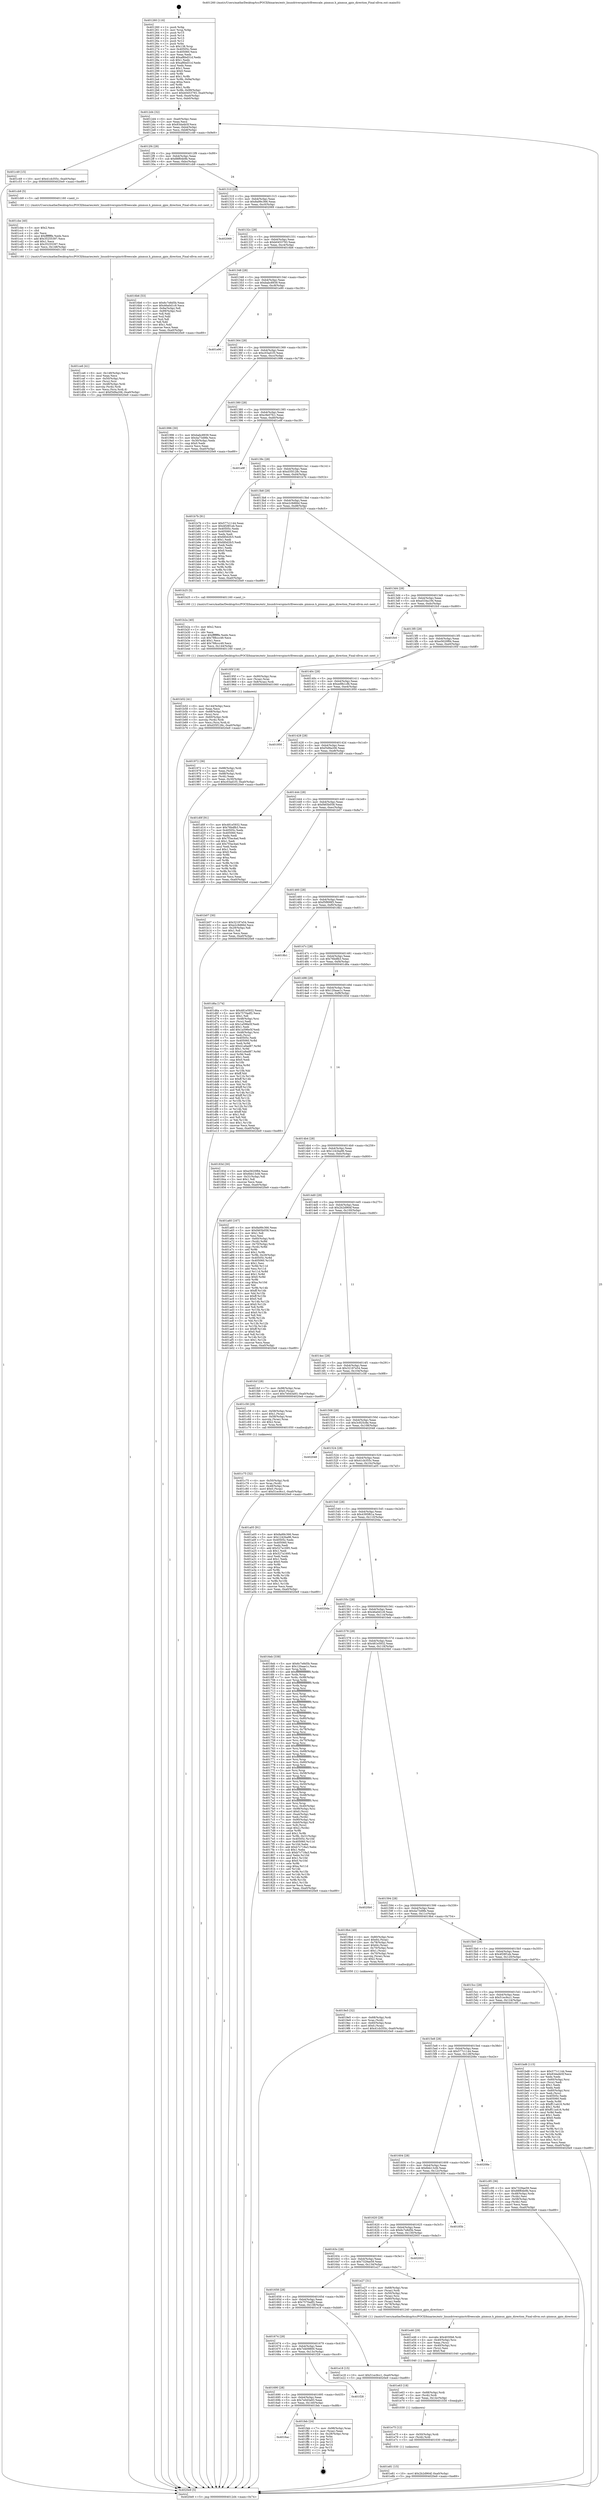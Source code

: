 digraph "0x401260" {
  label = "0x401260 (/mnt/c/Users/mathe/Desktop/tcc/POCII/binaries/extr_linuxdriverspinctrlfreescale..pinmux.h_pinmux_gpio_direction_Final-ollvm.out::main(0))"
  labelloc = "t"
  node[shape=record]

  Entry [label="",width=0.3,height=0.3,shape=circle,fillcolor=black,style=filled]
  "0x4012d4" [label="{
     0x4012d4 [32]\l
     | [instrs]\l
     &nbsp;&nbsp;0x4012d4 \<+6\>: mov -0xa0(%rbp),%eax\l
     &nbsp;&nbsp;0x4012da \<+2\>: mov %eax,%ecx\l
     &nbsp;&nbsp;0x4012dc \<+6\>: sub $0x83da4b5f,%ecx\l
     &nbsp;&nbsp;0x4012e2 \<+6\>: mov %eax,-0xb4(%rbp)\l
     &nbsp;&nbsp;0x4012e8 \<+6\>: mov %ecx,-0xb8(%rbp)\l
     &nbsp;&nbsp;0x4012ee \<+6\>: je 0000000000401c49 \<main+0x9e9\>\l
  }"]
  "0x401c49" [label="{
     0x401c49 [15]\l
     | [instrs]\l
     &nbsp;&nbsp;0x401c49 \<+10\>: movl $0x41cb355c,-0xa0(%rbp)\l
     &nbsp;&nbsp;0x401c53 \<+5\>: jmp 00000000004020e9 \<main+0xe89\>\l
  }"]
  "0x4012f4" [label="{
     0x4012f4 [28]\l
     | [instrs]\l
     &nbsp;&nbsp;0x4012f4 \<+5\>: jmp 00000000004012f9 \<main+0x99\>\l
     &nbsp;&nbsp;0x4012f9 \<+6\>: mov -0xb4(%rbp),%eax\l
     &nbsp;&nbsp;0x4012ff \<+5\>: sub $0x88f64b9b,%eax\l
     &nbsp;&nbsp;0x401304 \<+6\>: mov %eax,-0xbc(%rbp)\l
     &nbsp;&nbsp;0x40130a \<+6\>: je 0000000000401cb9 \<main+0xa59\>\l
  }"]
  Exit [label="",width=0.3,height=0.3,shape=circle,fillcolor=black,style=filled,peripheries=2]
  "0x401cb9" [label="{
     0x401cb9 [5]\l
     | [instrs]\l
     &nbsp;&nbsp;0x401cb9 \<+5\>: call 0000000000401160 \<next_i\>\l
     | [calls]\l
     &nbsp;&nbsp;0x401160 \{1\} (/mnt/c/Users/mathe/Desktop/tcc/POCII/binaries/extr_linuxdriverspinctrlfreescale..pinmux.h_pinmux_gpio_direction_Final-ollvm.out::next_i)\l
  }"]
  "0x401310" [label="{
     0x401310 [28]\l
     | [instrs]\l
     &nbsp;&nbsp;0x401310 \<+5\>: jmp 0000000000401315 \<main+0xb5\>\l
     &nbsp;&nbsp;0x401315 \<+6\>: mov -0xb4(%rbp),%eax\l
     &nbsp;&nbsp;0x40131b \<+5\>: sub $0x8a99c366,%eax\l
     &nbsp;&nbsp;0x401320 \<+6\>: mov %eax,-0xc0(%rbp)\l
     &nbsp;&nbsp;0x401326 \<+6\>: je 0000000000402069 \<main+0xe09\>\l
  }"]
  "0x4016ac" [label="{
     0x4016ac\l
  }", style=dashed]
  "0x402069" [label="{
     0x402069\l
  }", style=dashed]
  "0x40132c" [label="{
     0x40132c [28]\l
     | [instrs]\l
     &nbsp;&nbsp;0x40132c \<+5\>: jmp 0000000000401331 \<main+0xd1\>\l
     &nbsp;&nbsp;0x401331 \<+6\>: mov -0xb4(%rbp),%eax\l
     &nbsp;&nbsp;0x401337 \<+5\>: sub $0xb0453793,%eax\l
     &nbsp;&nbsp;0x40133c \<+6\>: mov %eax,-0xc4(%rbp)\l
     &nbsp;&nbsp;0x401342 \<+6\>: je 00000000004016b6 \<main+0x456\>\l
  }"]
  "0x401feb" [label="{
     0x401feb [24]\l
     | [instrs]\l
     &nbsp;&nbsp;0x401feb \<+7\>: mov -0x98(%rbp),%rax\l
     &nbsp;&nbsp;0x401ff2 \<+2\>: mov (%rax),%eax\l
     &nbsp;&nbsp;0x401ff4 \<+4\>: lea -0x28(%rbp),%rsp\l
     &nbsp;&nbsp;0x401ff8 \<+1\>: pop %rbx\l
     &nbsp;&nbsp;0x401ff9 \<+2\>: pop %r12\l
     &nbsp;&nbsp;0x401ffb \<+2\>: pop %r13\l
     &nbsp;&nbsp;0x401ffd \<+2\>: pop %r14\l
     &nbsp;&nbsp;0x401fff \<+2\>: pop %r15\l
     &nbsp;&nbsp;0x402001 \<+1\>: pop %rbp\l
     &nbsp;&nbsp;0x402002 \<+1\>: ret\l
  }"]
  "0x4016b6" [label="{
     0x4016b6 [53]\l
     | [instrs]\l
     &nbsp;&nbsp;0x4016b6 \<+5\>: mov $0x6c7e8d5b,%eax\l
     &nbsp;&nbsp;0x4016bb \<+5\>: mov $0x46a0d1c9,%ecx\l
     &nbsp;&nbsp;0x4016c0 \<+6\>: mov -0x9a(%rbp),%dl\l
     &nbsp;&nbsp;0x4016c6 \<+7\>: mov -0x99(%rbp),%sil\l
     &nbsp;&nbsp;0x4016cd \<+3\>: mov %dl,%dil\l
     &nbsp;&nbsp;0x4016d0 \<+3\>: and %sil,%dil\l
     &nbsp;&nbsp;0x4016d3 \<+3\>: xor %sil,%dl\l
     &nbsp;&nbsp;0x4016d6 \<+3\>: or %dl,%dil\l
     &nbsp;&nbsp;0x4016d9 \<+4\>: test $0x1,%dil\l
     &nbsp;&nbsp;0x4016dd \<+3\>: cmovne %ecx,%eax\l
     &nbsp;&nbsp;0x4016e0 \<+6\>: mov %eax,-0xa0(%rbp)\l
     &nbsp;&nbsp;0x4016e6 \<+5\>: jmp 00000000004020e9 \<main+0xe89\>\l
  }"]
  "0x401348" [label="{
     0x401348 [28]\l
     | [instrs]\l
     &nbsp;&nbsp;0x401348 \<+5\>: jmp 000000000040134d \<main+0xed\>\l
     &nbsp;&nbsp;0x40134d \<+6\>: mov -0xb4(%rbp),%eax\l
     &nbsp;&nbsp;0x401353 \<+5\>: sub $0xbabc8939,%eax\l
     &nbsp;&nbsp;0x401358 \<+6\>: mov %eax,-0xc8(%rbp)\l
     &nbsp;&nbsp;0x40135e \<+6\>: je 0000000000401e90 \<main+0xc30\>\l
  }"]
  "0x4020e9" [label="{
     0x4020e9 [5]\l
     | [instrs]\l
     &nbsp;&nbsp;0x4020e9 \<+5\>: jmp 00000000004012d4 \<main+0x74\>\l
  }"]
  "0x401260" [label="{
     0x401260 [116]\l
     | [instrs]\l
     &nbsp;&nbsp;0x401260 \<+1\>: push %rbp\l
     &nbsp;&nbsp;0x401261 \<+3\>: mov %rsp,%rbp\l
     &nbsp;&nbsp;0x401264 \<+2\>: push %r15\l
     &nbsp;&nbsp;0x401266 \<+2\>: push %r14\l
     &nbsp;&nbsp;0x401268 \<+2\>: push %r13\l
     &nbsp;&nbsp;0x40126a \<+2\>: push %r12\l
     &nbsp;&nbsp;0x40126c \<+1\>: push %rbx\l
     &nbsp;&nbsp;0x40126d \<+7\>: sub $0x138,%rsp\l
     &nbsp;&nbsp;0x401274 \<+7\>: mov 0x40505c,%eax\l
     &nbsp;&nbsp;0x40127b \<+7\>: mov 0x405060,%ecx\l
     &nbsp;&nbsp;0x401282 \<+2\>: mov %eax,%edx\l
     &nbsp;&nbsp;0x401284 \<+6\>: add $0xaf6bd31d,%edx\l
     &nbsp;&nbsp;0x40128a \<+3\>: sub $0x1,%edx\l
     &nbsp;&nbsp;0x40128d \<+6\>: sub $0xaf6bd31d,%edx\l
     &nbsp;&nbsp;0x401293 \<+3\>: imul %edx,%eax\l
     &nbsp;&nbsp;0x401296 \<+3\>: and $0x1,%eax\l
     &nbsp;&nbsp;0x401299 \<+3\>: cmp $0x0,%eax\l
     &nbsp;&nbsp;0x40129c \<+4\>: sete %r8b\l
     &nbsp;&nbsp;0x4012a0 \<+4\>: and $0x1,%r8b\l
     &nbsp;&nbsp;0x4012a4 \<+7\>: mov %r8b,-0x9a(%rbp)\l
     &nbsp;&nbsp;0x4012ab \<+3\>: cmp $0xa,%ecx\l
     &nbsp;&nbsp;0x4012ae \<+4\>: setl %r8b\l
     &nbsp;&nbsp;0x4012b2 \<+4\>: and $0x1,%r8b\l
     &nbsp;&nbsp;0x4012b6 \<+7\>: mov %r8b,-0x99(%rbp)\l
     &nbsp;&nbsp;0x4012bd \<+10\>: movl $0xb0453793,-0xa0(%rbp)\l
     &nbsp;&nbsp;0x4012c7 \<+6\>: mov %edi,-0xa4(%rbp)\l
     &nbsp;&nbsp;0x4012cd \<+7\>: mov %rsi,-0xb0(%rbp)\l
  }"]
  "0x401690" [label="{
     0x401690 [28]\l
     | [instrs]\l
     &nbsp;&nbsp;0x401690 \<+5\>: jmp 0000000000401695 \<main+0x435\>\l
     &nbsp;&nbsp;0x401695 \<+6\>: mov -0xb4(%rbp),%eax\l
     &nbsp;&nbsp;0x40169b \<+5\>: sub $0x7e0d3a93,%eax\l
     &nbsp;&nbsp;0x4016a0 \<+6\>: mov %eax,-0x140(%rbp)\l
     &nbsp;&nbsp;0x4016a6 \<+6\>: je 0000000000401feb \<main+0xd8b\>\l
  }"]
  "0x401e90" [label="{
     0x401e90\l
  }", style=dashed]
  "0x401364" [label="{
     0x401364 [28]\l
     | [instrs]\l
     &nbsp;&nbsp;0x401364 \<+5\>: jmp 0000000000401369 \<main+0x109\>\l
     &nbsp;&nbsp;0x401369 \<+6\>: mov -0xb4(%rbp),%eax\l
     &nbsp;&nbsp;0x40136f \<+5\>: sub $0xc03ad1f3,%eax\l
     &nbsp;&nbsp;0x401374 \<+6\>: mov %eax,-0xcc(%rbp)\l
     &nbsp;&nbsp;0x40137a \<+6\>: je 0000000000401996 \<main+0x736\>\l
  }"]
  "0x401f28" [label="{
     0x401f28\l
  }", style=dashed]
  "0x401996" [label="{
     0x401996 [30]\l
     | [instrs]\l
     &nbsp;&nbsp;0x401996 \<+5\>: mov $0xbabc8939,%eax\l
     &nbsp;&nbsp;0x40199b \<+5\>: mov $0x4a73d9fe,%ecx\l
     &nbsp;&nbsp;0x4019a0 \<+3\>: mov -0x30(%rbp),%edx\l
     &nbsp;&nbsp;0x4019a3 \<+3\>: cmp $0x0,%edx\l
     &nbsp;&nbsp;0x4019a6 \<+3\>: cmove %ecx,%eax\l
     &nbsp;&nbsp;0x4019a9 \<+6\>: mov %eax,-0xa0(%rbp)\l
     &nbsp;&nbsp;0x4019af \<+5\>: jmp 00000000004020e9 \<main+0xe89\>\l
  }"]
  "0x401380" [label="{
     0x401380 [28]\l
     | [instrs]\l
     &nbsp;&nbsp;0x401380 \<+5\>: jmp 0000000000401385 \<main+0x125\>\l
     &nbsp;&nbsp;0x401385 \<+6\>: mov -0xb4(%rbp),%eax\l
     &nbsp;&nbsp;0x40138b \<+5\>: sub $0xc9e07fc1,%eax\l
     &nbsp;&nbsp;0x401390 \<+6\>: mov %eax,-0xd0(%rbp)\l
     &nbsp;&nbsp;0x401396 \<+6\>: je 0000000000401e9f \<main+0xc3f\>\l
  }"]
  "0x401e81" [label="{
     0x401e81 [15]\l
     | [instrs]\l
     &nbsp;&nbsp;0x401e81 \<+10\>: movl $0x2b2d964f,-0xa0(%rbp)\l
     &nbsp;&nbsp;0x401e8b \<+5\>: jmp 00000000004020e9 \<main+0xe89\>\l
  }"]
  "0x401e9f" [label="{
     0x401e9f\l
  }", style=dashed]
  "0x40139c" [label="{
     0x40139c [28]\l
     | [instrs]\l
     &nbsp;&nbsp;0x40139c \<+5\>: jmp 00000000004013a1 \<main+0x141\>\l
     &nbsp;&nbsp;0x4013a1 \<+6\>: mov -0xb4(%rbp),%eax\l
     &nbsp;&nbsp;0x4013a7 \<+5\>: sub $0xd35f128c,%eax\l
     &nbsp;&nbsp;0x4013ac \<+6\>: mov %eax,-0xd4(%rbp)\l
     &nbsp;&nbsp;0x4013b2 \<+6\>: je 0000000000401b7b \<main+0x91b\>\l
  }"]
  "0x401e75" [label="{
     0x401e75 [12]\l
     | [instrs]\l
     &nbsp;&nbsp;0x401e75 \<+4\>: mov -0x50(%rbp),%rdi\l
     &nbsp;&nbsp;0x401e79 \<+3\>: mov (%rdi),%rdi\l
     &nbsp;&nbsp;0x401e7c \<+5\>: call 0000000000401030 \<free@plt\>\l
     | [calls]\l
     &nbsp;&nbsp;0x401030 \{1\} (unknown)\l
  }"]
  "0x401b7b" [label="{
     0x401b7b [91]\l
     | [instrs]\l
     &nbsp;&nbsp;0x401b7b \<+5\>: mov $0x577c1144,%eax\l
     &nbsp;&nbsp;0x401b80 \<+5\>: mov $0x4f28f1eb,%ecx\l
     &nbsp;&nbsp;0x401b85 \<+7\>: mov 0x40505c,%edx\l
     &nbsp;&nbsp;0x401b8c \<+7\>: mov 0x405060,%esi\l
     &nbsp;&nbsp;0x401b93 \<+2\>: mov %edx,%edi\l
     &nbsp;&nbsp;0x401b95 \<+6\>: sub $0xfd0d2fc5,%edi\l
     &nbsp;&nbsp;0x401b9b \<+3\>: sub $0x1,%edi\l
     &nbsp;&nbsp;0x401b9e \<+6\>: add $0xfd0d2fc5,%edi\l
     &nbsp;&nbsp;0x401ba4 \<+3\>: imul %edi,%edx\l
     &nbsp;&nbsp;0x401ba7 \<+3\>: and $0x1,%edx\l
     &nbsp;&nbsp;0x401baa \<+3\>: cmp $0x0,%edx\l
     &nbsp;&nbsp;0x401bad \<+4\>: sete %r8b\l
     &nbsp;&nbsp;0x401bb1 \<+3\>: cmp $0xa,%esi\l
     &nbsp;&nbsp;0x401bb4 \<+4\>: setl %r9b\l
     &nbsp;&nbsp;0x401bb8 \<+3\>: mov %r8b,%r10b\l
     &nbsp;&nbsp;0x401bbb \<+3\>: and %r9b,%r10b\l
     &nbsp;&nbsp;0x401bbe \<+3\>: xor %r9b,%r8b\l
     &nbsp;&nbsp;0x401bc1 \<+3\>: or %r8b,%r10b\l
     &nbsp;&nbsp;0x401bc4 \<+4\>: test $0x1,%r10b\l
     &nbsp;&nbsp;0x401bc8 \<+3\>: cmovne %ecx,%eax\l
     &nbsp;&nbsp;0x401bcb \<+6\>: mov %eax,-0xa0(%rbp)\l
     &nbsp;&nbsp;0x401bd1 \<+5\>: jmp 00000000004020e9 \<main+0xe89\>\l
  }"]
  "0x4013b8" [label="{
     0x4013b8 [28]\l
     | [instrs]\l
     &nbsp;&nbsp;0x4013b8 \<+5\>: jmp 00000000004013bd \<main+0x15d\>\l
     &nbsp;&nbsp;0x4013bd \<+6\>: mov -0xb4(%rbp),%eax\l
     &nbsp;&nbsp;0x4013c3 \<+5\>: sub $0xe2c9d66d,%eax\l
     &nbsp;&nbsp;0x4013c8 \<+6\>: mov %eax,-0xd8(%rbp)\l
     &nbsp;&nbsp;0x4013ce \<+6\>: je 0000000000401b25 \<main+0x8c5\>\l
  }"]
  "0x401e63" [label="{
     0x401e63 [18]\l
     | [instrs]\l
     &nbsp;&nbsp;0x401e63 \<+4\>: mov -0x68(%rbp),%rdi\l
     &nbsp;&nbsp;0x401e67 \<+3\>: mov (%rdi),%rdi\l
     &nbsp;&nbsp;0x401e6a \<+6\>: mov %eax,-0x14c(%rbp)\l
     &nbsp;&nbsp;0x401e70 \<+5\>: call 0000000000401030 \<free@plt\>\l
     | [calls]\l
     &nbsp;&nbsp;0x401030 \{1\} (unknown)\l
  }"]
  "0x401b25" [label="{
     0x401b25 [5]\l
     | [instrs]\l
     &nbsp;&nbsp;0x401b25 \<+5\>: call 0000000000401160 \<next_i\>\l
     | [calls]\l
     &nbsp;&nbsp;0x401160 \{1\} (/mnt/c/Users/mathe/Desktop/tcc/POCII/binaries/extr_linuxdriverspinctrlfreescale..pinmux.h_pinmux_gpio_direction_Final-ollvm.out::next_i)\l
  }"]
  "0x4013d4" [label="{
     0x4013d4 [28]\l
     | [instrs]\l
     &nbsp;&nbsp;0x4013d4 \<+5\>: jmp 00000000004013d9 \<main+0x179\>\l
     &nbsp;&nbsp;0x4013d9 \<+6\>: mov -0xb4(%rbp),%eax\l
     &nbsp;&nbsp;0x4013df \<+5\>: sub $0xe534a194,%eax\l
     &nbsp;&nbsp;0x4013e4 \<+6\>: mov %eax,-0xdc(%rbp)\l
     &nbsp;&nbsp;0x4013ea \<+6\>: je 0000000000401fc0 \<main+0xd60\>\l
  }"]
  "0x401e46" [label="{
     0x401e46 [29]\l
     | [instrs]\l
     &nbsp;&nbsp;0x401e46 \<+10\>: movabs $0x4030b6,%rdi\l
     &nbsp;&nbsp;0x401e50 \<+4\>: mov -0x40(%rbp),%rsi\l
     &nbsp;&nbsp;0x401e54 \<+2\>: mov %eax,(%rsi)\l
     &nbsp;&nbsp;0x401e56 \<+4\>: mov -0x40(%rbp),%rsi\l
     &nbsp;&nbsp;0x401e5a \<+2\>: mov (%rsi),%esi\l
     &nbsp;&nbsp;0x401e5c \<+2\>: mov $0x0,%al\l
     &nbsp;&nbsp;0x401e5e \<+5\>: call 0000000000401040 \<printf@plt\>\l
     | [calls]\l
     &nbsp;&nbsp;0x401040 \{1\} (unknown)\l
  }"]
  "0x401fc0" [label="{
     0x401fc0\l
  }", style=dashed]
  "0x4013f0" [label="{
     0x4013f0 [28]\l
     | [instrs]\l
     &nbsp;&nbsp;0x4013f0 \<+5\>: jmp 00000000004013f5 \<main+0x195\>\l
     &nbsp;&nbsp;0x4013f5 \<+6\>: mov -0xb4(%rbp),%eax\l
     &nbsp;&nbsp;0x4013fb \<+5\>: sub $0xe5620f84,%eax\l
     &nbsp;&nbsp;0x401400 \<+6\>: mov %eax,-0xe0(%rbp)\l
     &nbsp;&nbsp;0x401406 \<+6\>: je 000000000040195f \<main+0x6ff\>\l
  }"]
  "0x401674" [label="{
     0x401674 [28]\l
     | [instrs]\l
     &nbsp;&nbsp;0x401674 \<+5\>: jmp 0000000000401679 \<main+0x419\>\l
     &nbsp;&nbsp;0x401679 \<+6\>: mov -0xb4(%rbp),%eax\l
     &nbsp;&nbsp;0x40167f \<+5\>: sub $0x7d409800,%eax\l
     &nbsp;&nbsp;0x401684 \<+6\>: mov %eax,-0x13c(%rbp)\l
     &nbsp;&nbsp;0x40168a \<+6\>: je 0000000000401f28 \<main+0xcc8\>\l
  }"]
  "0x40195f" [label="{
     0x40195f [19]\l
     | [instrs]\l
     &nbsp;&nbsp;0x40195f \<+7\>: mov -0x90(%rbp),%rax\l
     &nbsp;&nbsp;0x401966 \<+3\>: mov (%rax),%rax\l
     &nbsp;&nbsp;0x401969 \<+4\>: mov 0x8(%rax),%rdi\l
     &nbsp;&nbsp;0x40196d \<+5\>: call 0000000000401060 \<atoi@plt\>\l
     | [calls]\l
     &nbsp;&nbsp;0x401060 \{1\} (unknown)\l
  }"]
  "0x40140c" [label="{
     0x40140c [28]\l
     | [instrs]\l
     &nbsp;&nbsp;0x40140c \<+5\>: jmp 0000000000401411 \<main+0x1b1\>\l
     &nbsp;&nbsp;0x401411 \<+6\>: mov -0xb4(%rbp),%eax\l
     &nbsp;&nbsp;0x401417 \<+5\>: sub $0xed9b1cfb,%eax\l
     &nbsp;&nbsp;0x40141c \<+6\>: mov %eax,-0xe4(%rbp)\l
     &nbsp;&nbsp;0x401422 \<+6\>: je 0000000000401950 \<main+0x6f0\>\l
  }"]
  "0x401e18" [label="{
     0x401e18 [15]\l
     | [instrs]\l
     &nbsp;&nbsp;0x401e18 \<+10\>: movl $0x51ec9cc1,-0xa0(%rbp)\l
     &nbsp;&nbsp;0x401e22 \<+5\>: jmp 00000000004020e9 \<main+0xe89\>\l
  }"]
  "0x401950" [label="{
     0x401950\l
  }", style=dashed]
  "0x401428" [label="{
     0x401428 [28]\l
     | [instrs]\l
     &nbsp;&nbsp;0x401428 \<+5\>: jmp 000000000040142d \<main+0x1cd\>\l
     &nbsp;&nbsp;0x40142d \<+6\>: mov -0xb4(%rbp),%eax\l
     &nbsp;&nbsp;0x401433 \<+5\>: sub $0xf3d9a206,%eax\l
     &nbsp;&nbsp;0x401438 \<+6\>: mov %eax,-0xe8(%rbp)\l
     &nbsp;&nbsp;0x40143e \<+6\>: je 0000000000401d0f \<main+0xaaf\>\l
  }"]
  "0x401658" [label="{
     0x401658 [28]\l
     | [instrs]\l
     &nbsp;&nbsp;0x401658 \<+5\>: jmp 000000000040165d \<main+0x3fd\>\l
     &nbsp;&nbsp;0x40165d \<+6\>: mov -0xb4(%rbp),%eax\l
     &nbsp;&nbsp;0x401663 \<+5\>: sub $0x7570adf2,%eax\l
     &nbsp;&nbsp;0x401668 \<+6\>: mov %eax,-0x138(%rbp)\l
     &nbsp;&nbsp;0x40166e \<+6\>: je 0000000000401e18 \<main+0xbb8\>\l
  }"]
  "0x401d0f" [label="{
     0x401d0f [91]\l
     | [instrs]\l
     &nbsp;&nbsp;0x401d0f \<+5\>: mov $0x481e5932,%eax\l
     &nbsp;&nbsp;0x401d14 \<+5\>: mov $0x76bdfb3,%ecx\l
     &nbsp;&nbsp;0x401d19 \<+7\>: mov 0x40505c,%edx\l
     &nbsp;&nbsp;0x401d20 \<+7\>: mov 0x405060,%esi\l
     &nbsp;&nbsp;0x401d27 \<+2\>: mov %edx,%edi\l
     &nbsp;&nbsp;0x401d29 \<+6\>: sub $0x7f3ac4ad,%edi\l
     &nbsp;&nbsp;0x401d2f \<+3\>: sub $0x1,%edi\l
     &nbsp;&nbsp;0x401d32 \<+6\>: add $0x7f3ac4ad,%edi\l
     &nbsp;&nbsp;0x401d38 \<+3\>: imul %edi,%edx\l
     &nbsp;&nbsp;0x401d3b \<+3\>: and $0x1,%edx\l
     &nbsp;&nbsp;0x401d3e \<+3\>: cmp $0x0,%edx\l
     &nbsp;&nbsp;0x401d41 \<+4\>: sete %r8b\l
     &nbsp;&nbsp;0x401d45 \<+3\>: cmp $0xa,%esi\l
     &nbsp;&nbsp;0x401d48 \<+4\>: setl %r9b\l
     &nbsp;&nbsp;0x401d4c \<+3\>: mov %r8b,%r10b\l
     &nbsp;&nbsp;0x401d4f \<+3\>: and %r9b,%r10b\l
     &nbsp;&nbsp;0x401d52 \<+3\>: xor %r9b,%r8b\l
     &nbsp;&nbsp;0x401d55 \<+3\>: or %r8b,%r10b\l
     &nbsp;&nbsp;0x401d58 \<+4\>: test $0x1,%r10b\l
     &nbsp;&nbsp;0x401d5c \<+3\>: cmovne %ecx,%eax\l
     &nbsp;&nbsp;0x401d5f \<+6\>: mov %eax,-0xa0(%rbp)\l
     &nbsp;&nbsp;0x401d65 \<+5\>: jmp 00000000004020e9 \<main+0xe89\>\l
  }"]
  "0x401444" [label="{
     0x401444 [28]\l
     | [instrs]\l
     &nbsp;&nbsp;0x401444 \<+5\>: jmp 0000000000401449 \<main+0x1e9\>\l
     &nbsp;&nbsp;0x401449 \<+6\>: mov -0xb4(%rbp),%eax\l
     &nbsp;&nbsp;0x40144f \<+5\>: sub $0xf465b058,%eax\l
     &nbsp;&nbsp;0x401454 \<+6\>: mov %eax,-0xec(%rbp)\l
     &nbsp;&nbsp;0x40145a \<+6\>: je 0000000000401b07 \<main+0x8a7\>\l
  }"]
  "0x401e27" [label="{
     0x401e27 [31]\l
     | [instrs]\l
     &nbsp;&nbsp;0x401e27 \<+4\>: mov -0x68(%rbp),%rax\l
     &nbsp;&nbsp;0x401e2b \<+3\>: mov (%rax),%rdi\l
     &nbsp;&nbsp;0x401e2e \<+4\>: mov -0x50(%rbp),%rax\l
     &nbsp;&nbsp;0x401e32 \<+3\>: mov (%rax),%rsi\l
     &nbsp;&nbsp;0x401e35 \<+4\>: mov -0x80(%rbp),%rax\l
     &nbsp;&nbsp;0x401e39 \<+2\>: mov (%rax),%edx\l
     &nbsp;&nbsp;0x401e3b \<+4\>: mov -0x78(%rbp),%rax\l
     &nbsp;&nbsp;0x401e3f \<+2\>: mov (%rax),%ecx\l
     &nbsp;&nbsp;0x401e41 \<+5\>: call 0000000000401240 \<pinmux_gpio_direction\>\l
     | [calls]\l
     &nbsp;&nbsp;0x401240 \{1\} (/mnt/c/Users/mathe/Desktop/tcc/POCII/binaries/extr_linuxdriverspinctrlfreescale..pinmux.h_pinmux_gpio_direction_Final-ollvm.out::pinmux_gpio_direction)\l
  }"]
  "0x401b07" [label="{
     0x401b07 [30]\l
     | [instrs]\l
     &nbsp;&nbsp;0x401b07 \<+5\>: mov $0x32187e54,%eax\l
     &nbsp;&nbsp;0x401b0c \<+5\>: mov $0xe2c9d66d,%ecx\l
     &nbsp;&nbsp;0x401b11 \<+3\>: mov -0x29(%rbp),%dl\l
     &nbsp;&nbsp;0x401b14 \<+3\>: test $0x1,%dl\l
     &nbsp;&nbsp;0x401b17 \<+3\>: cmovne %ecx,%eax\l
     &nbsp;&nbsp;0x401b1a \<+6\>: mov %eax,-0xa0(%rbp)\l
     &nbsp;&nbsp;0x401b20 \<+5\>: jmp 00000000004020e9 \<main+0xe89\>\l
  }"]
  "0x401460" [label="{
     0x401460 [28]\l
     | [instrs]\l
     &nbsp;&nbsp;0x401460 \<+5\>: jmp 0000000000401465 \<main+0x205\>\l
     &nbsp;&nbsp;0x401465 \<+6\>: mov -0xb4(%rbp),%eax\l
     &nbsp;&nbsp;0x40146b \<+5\>: sub $0xf5f899f3,%eax\l
     &nbsp;&nbsp;0x401470 \<+6\>: mov %eax,-0xf0(%rbp)\l
     &nbsp;&nbsp;0x401476 \<+6\>: je 00000000004018b1 \<main+0x651\>\l
  }"]
  "0x40163c" [label="{
     0x40163c [28]\l
     | [instrs]\l
     &nbsp;&nbsp;0x40163c \<+5\>: jmp 0000000000401641 \<main+0x3e1\>\l
     &nbsp;&nbsp;0x401641 \<+6\>: mov -0xb4(%rbp),%eax\l
     &nbsp;&nbsp;0x401647 \<+5\>: sub $0x7329ae59,%eax\l
     &nbsp;&nbsp;0x40164c \<+6\>: mov %eax,-0x134(%rbp)\l
     &nbsp;&nbsp;0x401652 \<+6\>: je 0000000000401e27 \<main+0xbc7\>\l
  }"]
  "0x4018b1" [label="{
     0x4018b1\l
  }", style=dashed]
  "0x40147c" [label="{
     0x40147c [28]\l
     | [instrs]\l
     &nbsp;&nbsp;0x40147c \<+5\>: jmp 0000000000401481 \<main+0x221\>\l
     &nbsp;&nbsp;0x401481 \<+6\>: mov -0xb4(%rbp),%eax\l
     &nbsp;&nbsp;0x401487 \<+5\>: sub $0x76bdfb3,%eax\l
     &nbsp;&nbsp;0x40148c \<+6\>: mov %eax,-0xf4(%rbp)\l
     &nbsp;&nbsp;0x401492 \<+6\>: je 0000000000401d6a \<main+0xb0a\>\l
  }"]
  "0x402003" [label="{
     0x402003\l
  }", style=dashed]
  "0x401d6a" [label="{
     0x401d6a [174]\l
     | [instrs]\l
     &nbsp;&nbsp;0x401d6a \<+5\>: mov $0x481e5932,%eax\l
     &nbsp;&nbsp;0x401d6f \<+5\>: mov $0x7570adf2,%ecx\l
     &nbsp;&nbsp;0x401d74 \<+2\>: mov $0x1,%dl\l
     &nbsp;&nbsp;0x401d76 \<+4\>: mov -0x48(%rbp),%rsi\l
     &nbsp;&nbsp;0x401d7a \<+2\>: mov (%rsi),%edi\l
     &nbsp;&nbsp;0x401d7c \<+6\>: sub $0x1a596e5f,%edi\l
     &nbsp;&nbsp;0x401d82 \<+3\>: add $0x1,%edi\l
     &nbsp;&nbsp;0x401d85 \<+6\>: add $0x1a596e5f,%edi\l
     &nbsp;&nbsp;0x401d8b \<+4\>: mov -0x48(%rbp),%rsi\l
     &nbsp;&nbsp;0x401d8f \<+2\>: mov %edi,(%rsi)\l
     &nbsp;&nbsp;0x401d91 \<+7\>: mov 0x40505c,%edi\l
     &nbsp;&nbsp;0x401d98 \<+8\>: mov 0x405060,%r8d\l
     &nbsp;&nbsp;0x401da0 \<+3\>: mov %edi,%r9d\l
     &nbsp;&nbsp;0x401da3 \<+7\>: add $0x41a9ad87,%r9d\l
     &nbsp;&nbsp;0x401daa \<+4\>: sub $0x1,%r9d\l
     &nbsp;&nbsp;0x401dae \<+7\>: sub $0x41a9ad87,%r9d\l
     &nbsp;&nbsp;0x401db5 \<+4\>: imul %r9d,%edi\l
     &nbsp;&nbsp;0x401db9 \<+3\>: and $0x1,%edi\l
     &nbsp;&nbsp;0x401dbc \<+3\>: cmp $0x0,%edi\l
     &nbsp;&nbsp;0x401dbf \<+4\>: sete %r10b\l
     &nbsp;&nbsp;0x401dc3 \<+4\>: cmp $0xa,%r8d\l
     &nbsp;&nbsp;0x401dc7 \<+4\>: setl %r11b\l
     &nbsp;&nbsp;0x401dcb \<+3\>: mov %r10b,%bl\l
     &nbsp;&nbsp;0x401dce \<+3\>: xor $0xff,%bl\l
     &nbsp;&nbsp;0x401dd1 \<+3\>: mov %r11b,%r14b\l
     &nbsp;&nbsp;0x401dd4 \<+4\>: xor $0xff,%r14b\l
     &nbsp;&nbsp;0x401dd8 \<+3\>: xor $0x1,%dl\l
     &nbsp;&nbsp;0x401ddb \<+3\>: mov %bl,%r15b\l
     &nbsp;&nbsp;0x401dde \<+4\>: and $0xff,%r15b\l
     &nbsp;&nbsp;0x401de2 \<+3\>: and %dl,%r10b\l
     &nbsp;&nbsp;0x401de5 \<+3\>: mov %r14b,%r12b\l
     &nbsp;&nbsp;0x401de8 \<+4\>: and $0xff,%r12b\l
     &nbsp;&nbsp;0x401dec \<+3\>: and %dl,%r11b\l
     &nbsp;&nbsp;0x401def \<+3\>: or %r10b,%r15b\l
     &nbsp;&nbsp;0x401df2 \<+3\>: or %r11b,%r12b\l
     &nbsp;&nbsp;0x401df5 \<+3\>: xor %r12b,%r15b\l
     &nbsp;&nbsp;0x401df8 \<+3\>: or %r14b,%bl\l
     &nbsp;&nbsp;0x401dfb \<+3\>: xor $0xff,%bl\l
     &nbsp;&nbsp;0x401dfe \<+3\>: or $0x1,%dl\l
     &nbsp;&nbsp;0x401e01 \<+2\>: and %dl,%bl\l
     &nbsp;&nbsp;0x401e03 \<+3\>: or %bl,%r15b\l
     &nbsp;&nbsp;0x401e06 \<+4\>: test $0x1,%r15b\l
     &nbsp;&nbsp;0x401e0a \<+3\>: cmovne %ecx,%eax\l
     &nbsp;&nbsp;0x401e0d \<+6\>: mov %eax,-0xa0(%rbp)\l
     &nbsp;&nbsp;0x401e13 \<+5\>: jmp 00000000004020e9 \<main+0xe89\>\l
  }"]
  "0x401498" [label="{
     0x401498 [28]\l
     | [instrs]\l
     &nbsp;&nbsp;0x401498 \<+5\>: jmp 000000000040149d \<main+0x23d\>\l
     &nbsp;&nbsp;0x40149d \<+6\>: mov -0xb4(%rbp),%eax\l
     &nbsp;&nbsp;0x4014a3 \<+5\>: sub $0x120aae1c,%eax\l
     &nbsp;&nbsp;0x4014a8 \<+6\>: mov %eax,-0xf8(%rbp)\l
     &nbsp;&nbsp;0x4014ae \<+6\>: je 000000000040183d \<main+0x5dd\>\l
  }"]
  "0x401620" [label="{
     0x401620 [28]\l
     | [instrs]\l
     &nbsp;&nbsp;0x401620 \<+5\>: jmp 0000000000401625 \<main+0x3c5\>\l
     &nbsp;&nbsp;0x401625 \<+6\>: mov -0xb4(%rbp),%eax\l
     &nbsp;&nbsp;0x40162b \<+5\>: sub $0x6c7e8d5b,%eax\l
     &nbsp;&nbsp;0x401630 \<+6\>: mov %eax,-0x130(%rbp)\l
     &nbsp;&nbsp;0x401636 \<+6\>: je 0000000000402003 \<main+0xda3\>\l
  }"]
  "0x40183d" [label="{
     0x40183d [30]\l
     | [instrs]\l
     &nbsp;&nbsp;0x40183d \<+5\>: mov $0xe5620f84,%eax\l
     &nbsp;&nbsp;0x401842 \<+5\>: mov $0x6bb13cfd,%ecx\l
     &nbsp;&nbsp;0x401847 \<+3\>: mov -0x31(%rbp),%dl\l
     &nbsp;&nbsp;0x40184a \<+3\>: test $0x1,%dl\l
     &nbsp;&nbsp;0x40184d \<+3\>: cmovne %ecx,%eax\l
     &nbsp;&nbsp;0x401850 \<+6\>: mov %eax,-0xa0(%rbp)\l
     &nbsp;&nbsp;0x401856 \<+5\>: jmp 00000000004020e9 \<main+0xe89\>\l
  }"]
  "0x4014b4" [label="{
     0x4014b4 [28]\l
     | [instrs]\l
     &nbsp;&nbsp;0x4014b4 \<+5\>: jmp 00000000004014b9 \<main+0x259\>\l
     &nbsp;&nbsp;0x4014b9 \<+6\>: mov -0xb4(%rbp),%eax\l
     &nbsp;&nbsp;0x4014bf \<+5\>: sub $0x1242ba96,%eax\l
     &nbsp;&nbsp;0x4014c4 \<+6\>: mov %eax,-0xfc(%rbp)\l
     &nbsp;&nbsp;0x4014ca \<+6\>: je 0000000000401a60 \<main+0x800\>\l
  }"]
  "0x40185b" [label="{
     0x40185b\l
  }", style=dashed]
  "0x401a60" [label="{
     0x401a60 [167]\l
     | [instrs]\l
     &nbsp;&nbsp;0x401a60 \<+5\>: mov $0x8a99c366,%eax\l
     &nbsp;&nbsp;0x401a65 \<+5\>: mov $0xf465b058,%ecx\l
     &nbsp;&nbsp;0x401a6a \<+2\>: mov $0x1,%dl\l
     &nbsp;&nbsp;0x401a6c \<+2\>: xor %esi,%esi\l
     &nbsp;&nbsp;0x401a6e \<+4\>: mov -0x60(%rbp),%rdi\l
     &nbsp;&nbsp;0x401a72 \<+3\>: mov (%rdi),%r8d\l
     &nbsp;&nbsp;0x401a75 \<+4\>: mov -0x70(%rbp),%rdi\l
     &nbsp;&nbsp;0x401a79 \<+3\>: cmp (%rdi),%r8d\l
     &nbsp;&nbsp;0x401a7c \<+4\>: setl %r9b\l
     &nbsp;&nbsp;0x401a80 \<+4\>: and $0x1,%r9b\l
     &nbsp;&nbsp;0x401a84 \<+4\>: mov %r9b,-0x29(%rbp)\l
     &nbsp;&nbsp;0x401a88 \<+8\>: mov 0x40505c,%r8d\l
     &nbsp;&nbsp;0x401a90 \<+8\>: mov 0x405060,%r10d\l
     &nbsp;&nbsp;0x401a98 \<+3\>: sub $0x1,%esi\l
     &nbsp;&nbsp;0x401a9b \<+3\>: mov %r8d,%r11d\l
     &nbsp;&nbsp;0x401a9e \<+3\>: add %esi,%r11d\l
     &nbsp;&nbsp;0x401aa1 \<+4\>: imul %r11d,%r8d\l
     &nbsp;&nbsp;0x401aa5 \<+4\>: and $0x1,%r8d\l
     &nbsp;&nbsp;0x401aa9 \<+4\>: cmp $0x0,%r8d\l
     &nbsp;&nbsp;0x401aad \<+4\>: sete %r9b\l
     &nbsp;&nbsp;0x401ab1 \<+4\>: cmp $0xa,%r10d\l
     &nbsp;&nbsp;0x401ab5 \<+3\>: setl %bl\l
     &nbsp;&nbsp;0x401ab8 \<+3\>: mov %r9b,%r14b\l
     &nbsp;&nbsp;0x401abb \<+4\>: xor $0xff,%r14b\l
     &nbsp;&nbsp;0x401abf \<+3\>: mov %bl,%r15b\l
     &nbsp;&nbsp;0x401ac2 \<+4\>: xor $0xff,%r15b\l
     &nbsp;&nbsp;0x401ac6 \<+3\>: xor $0x0,%dl\l
     &nbsp;&nbsp;0x401ac9 \<+3\>: mov %r14b,%r12b\l
     &nbsp;&nbsp;0x401acc \<+4\>: and $0x0,%r12b\l
     &nbsp;&nbsp;0x401ad0 \<+3\>: and %dl,%r9b\l
     &nbsp;&nbsp;0x401ad3 \<+3\>: mov %r15b,%r13b\l
     &nbsp;&nbsp;0x401ad6 \<+4\>: and $0x0,%r13b\l
     &nbsp;&nbsp;0x401ada \<+2\>: and %dl,%bl\l
     &nbsp;&nbsp;0x401adc \<+3\>: or %r9b,%r12b\l
     &nbsp;&nbsp;0x401adf \<+3\>: or %bl,%r13b\l
     &nbsp;&nbsp;0x401ae2 \<+3\>: xor %r13b,%r12b\l
     &nbsp;&nbsp;0x401ae5 \<+3\>: or %r15b,%r14b\l
     &nbsp;&nbsp;0x401ae8 \<+4\>: xor $0xff,%r14b\l
     &nbsp;&nbsp;0x401aec \<+3\>: or $0x0,%dl\l
     &nbsp;&nbsp;0x401aef \<+3\>: and %dl,%r14b\l
     &nbsp;&nbsp;0x401af2 \<+3\>: or %r14b,%r12b\l
     &nbsp;&nbsp;0x401af5 \<+4\>: test $0x1,%r12b\l
     &nbsp;&nbsp;0x401af9 \<+3\>: cmovne %ecx,%eax\l
     &nbsp;&nbsp;0x401afc \<+6\>: mov %eax,-0xa0(%rbp)\l
     &nbsp;&nbsp;0x401b02 \<+5\>: jmp 00000000004020e9 \<main+0xe89\>\l
  }"]
  "0x4014d0" [label="{
     0x4014d0 [28]\l
     | [instrs]\l
     &nbsp;&nbsp;0x4014d0 \<+5\>: jmp 00000000004014d5 \<main+0x275\>\l
     &nbsp;&nbsp;0x4014d5 \<+6\>: mov -0xb4(%rbp),%eax\l
     &nbsp;&nbsp;0x4014db \<+5\>: sub $0x2b2d964f,%eax\l
     &nbsp;&nbsp;0x4014e0 \<+6\>: mov %eax,-0x100(%rbp)\l
     &nbsp;&nbsp;0x4014e6 \<+6\>: je 0000000000401fcf \<main+0xd6f\>\l
  }"]
  "0x401604" [label="{
     0x401604 [28]\l
     | [instrs]\l
     &nbsp;&nbsp;0x401604 \<+5\>: jmp 0000000000401609 \<main+0x3a9\>\l
     &nbsp;&nbsp;0x401609 \<+6\>: mov -0xb4(%rbp),%eax\l
     &nbsp;&nbsp;0x40160f \<+5\>: sub $0x6bb13cfd,%eax\l
     &nbsp;&nbsp;0x401614 \<+6\>: mov %eax,-0x12c(%rbp)\l
     &nbsp;&nbsp;0x40161a \<+6\>: je 000000000040185b \<main+0x5fb\>\l
  }"]
  "0x401fcf" [label="{
     0x401fcf [28]\l
     | [instrs]\l
     &nbsp;&nbsp;0x401fcf \<+7\>: mov -0x98(%rbp),%rax\l
     &nbsp;&nbsp;0x401fd6 \<+6\>: movl $0x0,(%rax)\l
     &nbsp;&nbsp;0x401fdc \<+10\>: movl $0x7e0d3a93,-0xa0(%rbp)\l
     &nbsp;&nbsp;0x401fe6 \<+5\>: jmp 00000000004020e9 \<main+0xe89\>\l
  }"]
  "0x4014ec" [label="{
     0x4014ec [28]\l
     | [instrs]\l
     &nbsp;&nbsp;0x4014ec \<+5\>: jmp 00000000004014f1 \<main+0x291\>\l
     &nbsp;&nbsp;0x4014f1 \<+6\>: mov -0xb4(%rbp),%eax\l
     &nbsp;&nbsp;0x4014f7 \<+5\>: sub $0x32187e54,%eax\l
     &nbsp;&nbsp;0x4014fc \<+6\>: mov %eax,-0x104(%rbp)\l
     &nbsp;&nbsp;0x401502 \<+6\>: je 0000000000401c58 \<main+0x9f8\>\l
  }"]
  "0x40208e" [label="{
     0x40208e\l
  }", style=dashed]
  "0x401c58" [label="{
     0x401c58 [29]\l
     | [instrs]\l
     &nbsp;&nbsp;0x401c58 \<+4\>: mov -0x58(%rbp),%rax\l
     &nbsp;&nbsp;0x401c5c \<+6\>: movl $0x1,(%rax)\l
     &nbsp;&nbsp;0x401c62 \<+4\>: mov -0x58(%rbp),%rax\l
     &nbsp;&nbsp;0x401c66 \<+3\>: movslq (%rax),%rax\l
     &nbsp;&nbsp;0x401c69 \<+4\>: shl $0x2,%rax\l
     &nbsp;&nbsp;0x401c6d \<+3\>: mov %rax,%rdi\l
     &nbsp;&nbsp;0x401c70 \<+5\>: call 0000000000401050 \<malloc@plt\>\l
     | [calls]\l
     &nbsp;&nbsp;0x401050 \{1\} (unknown)\l
  }"]
  "0x401508" [label="{
     0x401508 [28]\l
     | [instrs]\l
     &nbsp;&nbsp;0x401508 \<+5\>: jmp 000000000040150d \<main+0x2ad\>\l
     &nbsp;&nbsp;0x40150d \<+6\>: mov -0xb4(%rbp),%eax\l
     &nbsp;&nbsp;0x401513 \<+5\>: sub $0x3c925c8e,%eax\l
     &nbsp;&nbsp;0x401518 \<+6\>: mov %eax,-0x108(%rbp)\l
     &nbsp;&nbsp;0x40151e \<+6\>: je 0000000000402048 \<main+0xde8\>\l
  }"]
  "0x401ce6" [label="{
     0x401ce6 [41]\l
     | [instrs]\l
     &nbsp;&nbsp;0x401ce6 \<+6\>: mov -0x148(%rbp),%ecx\l
     &nbsp;&nbsp;0x401cec \<+3\>: imul %eax,%ecx\l
     &nbsp;&nbsp;0x401cef \<+4\>: mov -0x50(%rbp),%rsi\l
     &nbsp;&nbsp;0x401cf3 \<+3\>: mov (%rsi),%rsi\l
     &nbsp;&nbsp;0x401cf6 \<+4\>: mov -0x48(%rbp),%rdi\l
     &nbsp;&nbsp;0x401cfa \<+3\>: movslq (%rdi),%rdi\l
     &nbsp;&nbsp;0x401cfd \<+3\>: mov %ecx,(%rsi,%rdi,4)\l
     &nbsp;&nbsp;0x401d00 \<+10\>: movl $0xf3d9a206,-0xa0(%rbp)\l
     &nbsp;&nbsp;0x401d0a \<+5\>: jmp 00000000004020e9 \<main+0xe89\>\l
  }"]
  "0x402048" [label="{
     0x402048\l
  }", style=dashed]
  "0x401524" [label="{
     0x401524 [28]\l
     | [instrs]\l
     &nbsp;&nbsp;0x401524 \<+5\>: jmp 0000000000401529 \<main+0x2c9\>\l
     &nbsp;&nbsp;0x401529 \<+6\>: mov -0xb4(%rbp),%eax\l
     &nbsp;&nbsp;0x40152f \<+5\>: sub $0x41cb355c,%eax\l
     &nbsp;&nbsp;0x401534 \<+6\>: mov %eax,-0x10c(%rbp)\l
     &nbsp;&nbsp;0x40153a \<+6\>: je 0000000000401a05 \<main+0x7a5\>\l
  }"]
  "0x401cbe" [label="{
     0x401cbe [40]\l
     | [instrs]\l
     &nbsp;&nbsp;0x401cbe \<+5\>: mov $0x2,%ecx\l
     &nbsp;&nbsp;0x401cc3 \<+1\>: cltd\l
     &nbsp;&nbsp;0x401cc4 \<+2\>: idiv %ecx\l
     &nbsp;&nbsp;0x401cc6 \<+6\>: imul $0xfffffffe,%edx,%ecx\l
     &nbsp;&nbsp;0x401ccc \<+6\>: add $0x35255397,%ecx\l
     &nbsp;&nbsp;0x401cd2 \<+3\>: add $0x1,%ecx\l
     &nbsp;&nbsp;0x401cd5 \<+6\>: sub $0x35255397,%ecx\l
     &nbsp;&nbsp;0x401cdb \<+6\>: mov %ecx,-0x148(%rbp)\l
     &nbsp;&nbsp;0x401ce1 \<+5\>: call 0000000000401160 \<next_i\>\l
     | [calls]\l
     &nbsp;&nbsp;0x401160 \{1\} (/mnt/c/Users/mathe/Desktop/tcc/POCII/binaries/extr_linuxdriverspinctrlfreescale..pinmux.h_pinmux_gpio_direction_Final-ollvm.out::next_i)\l
  }"]
  "0x401a05" [label="{
     0x401a05 [91]\l
     | [instrs]\l
     &nbsp;&nbsp;0x401a05 \<+5\>: mov $0x8a99c366,%eax\l
     &nbsp;&nbsp;0x401a0a \<+5\>: mov $0x1242ba96,%ecx\l
     &nbsp;&nbsp;0x401a0f \<+7\>: mov 0x40505c,%edx\l
     &nbsp;&nbsp;0x401a16 \<+7\>: mov 0x405060,%esi\l
     &nbsp;&nbsp;0x401a1d \<+2\>: mov %edx,%edi\l
     &nbsp;&nbsp;0x401a1f \<+6\>: add $0x527a1695,%edi\l
     &nbsp;&nbsp;0x401a25 \<+3\>: sub $0x1,%edi\l
     &nbsp;&nbsp;0x401a28 \<+6\>: sub $0x527a1695,%edi\l
     &nbsp;&nbsp;0x401a2e \<+3\>: imul %edi,%edx\l
     &nbsp;&nbsp;0x401a31 \<+3\>: and $0x1,%edx\l
     &nbsp;&nbsp;0x401a34 \<+3\>: cmp $0x0,%edx\l
     &nbsp;&nbsp;0x401a37 \<+4\>: sete %r8b\l
     &nbsp;&nbsp;0x401a3b \<+3\>: cmp $0xa,%esi\l
     &nbsp;&nbsp;0x401a3e \<+4\>: setl %r9b\l
     &nbsp;&nbsp;0x401a42 \<+3\>: mov %r8b,%r10b\l
     &nbsp;&nbsp;0x401a45 \<+3\>: and %r9b,%r10b\l
     &nbsp;&nbsp;0x401a48 \<+3\>: xor %r9b,%r8b\l
     &nbsp;&nbsp;0x401a4b \<+3\>: or %r8b,%r10b\l
     &nbsp;&nbsp;0x401a4e \<+4\>: test $0x1,%r10b\l
     &nbsp;&nbsp;0x401a52 \<+3\>: cmovne %ecx,%eax\l
     &nbsp;&nbsp;0x401a55 \<+6\>: mov %eax,-0xa0(%rbp)\l
     &nbsp;&nbsp;0x401a5b \<+5\>: jmp 00000000004020e9 \<main+0xe89\>\l
  }"]
  "0x401540" [label="{
     0x401540 [28]\l
     | [instrs]\l
     &nbsp;&nbsp;0x401540 \<+5\>: jmp 0000000000401545 \<main+0x2e5\>\l
     &nbsp;&nbsp;0x401545 \<+6\>: mov -0xb4(%rbp),%eax\l
     &nbsp;&nbsp;0x40154b \<+5\>: sub $0x4395f61a,%eax\l
     &nbsp;&nbsp;0x401550 \<+6\>: mov %eax,-0x110(%rbp)\l
     &nbsp;&nbsp;0x401556 \<+6\>: je 00000000004020da \<main+0xe7a\>\l
  }"]
  "0x4015e8" [label="{
     0x4015e8 [28]\l
     | [instrs]\l
     &nbsp;&nbsp;0x4015e8 \<+5\>: jmp 00000000004015ed \<main+0x38d\>\l
     &nbsp;&nbsp;0x4015ed \<+6\>: mov -0xb4(%rbp),%eax\l
     &nbsp;&nbsp;0x4015f3 \<+5\>: sub $0x577c1144,%eax\l
     &nbsp;&nbsp;0x4015f8 \<+6\>: mov %eax,-0x128(%rbp)\l
     &nbsp;&nbsp;0x4015fe \<+6\>: je 000000000040208e \<main+0xe2e\>\l
  }"]
  "0x4020da" [label="{
     0x4020da\l
  }", style=dashed]
  "0x40155c" [label="{
     0x40155c [28]\l
     | [instrs]\l
     &nbsp;&nbsp;0x40155c \<+5\>: jmp 0000000000401561 \<main+0x301\>\l
     &nbsp;&nbsp;0x401561 \<+6\>: mov -0xb4(%rbp),%eax\l
     &nbsp;&nbsp;0x401567 \<+5\>: sub $0x46a0d1c9,%eax\l
     &nbsp;&nbsp;0x40156c \<+6\>: mov %eax,-0x114(%rbp)\l
     &nbsp;&nbsp;0x401572 \<+6\>: je 00000000004016eb \<main+0x48b\>\l
  }"]
  "0x401c95" [label="{
     0x401c95 [36]\l
     | [instrs]\l
     &nbsp;&nbsp;0x401c95 \<+5\>: mov $0x7329ae59,%eax\l
     &nbsp;&nbsp;0x401c9a \<+5\>: mov $0x88f64b9b,%ecx\l
     &nbsp;&nbsp;0x401c9f \<+4\>: mov -0x48(%rbp),%rdx\l
     &nbsp;&nbsp;0x401ca3 \<+2\>: mov (%rdx),%esi\l
     &nbsp;&nbsp;0x401ca5 \<+4\>: mov -0x58(%rbp),%rdx\l
     &nbsp;&nbsp;0x401ca9 \<+2\>: cmp (%rdx),%esi\l
     &nbsp;&nbsp;0x401cab \<+3\>: cmovl %ecx,%eax\l
     &nbsp;&nbsp;0x401cae \<+6\>: mov %eax,-0xa0(%rbp)\l
     &nbsp;&nbsp;0x401cb4 \<+5\>: jmp 00000000004020e9 \<main+0xe89\>\l
  }"]
  "0x4016eb" [label="{
     0x4016eb [338]\l
     | [instrs]\l
     &nbsp;&nbsp;0x4016eb \<+5\>: mov $0x6c7e8d5b,%eax\l
     &nbsp;&nbsp;0x4016f0 \<+5\>: mov $0x120aae1c,%ecx\l
     &nbsp;&nbsp;0x4016f5 \<+3\>: mov %rsp,%rdx\l
     &nbsp;&nbsp;0x4016f8 \<+4\>: add $0xfffffffffffffff0,%rdx\l
     &nbsp;&nbsp;0x4016fc \<+3\>: mov %rdx,%rsp\l
     &nbsp;&nbsp;0x4016ff \<+7\>: mov %rdx,-0x98(%rbp)\l
     &nbsp;&nbsp;0x401706 \<+3\>: mov %rsp,%rdx\l
     &nbsp;&nbsp;0x401709 \<+4\>: add $0xfffffffffffffff0,%rdx\l
     &nbsp;&nbsp;0x40170d \<+3\>: mov %rdx,%rsp\l
     &nbsp;&nbsp;0x401710 \<+3\>: mov %rsp,%rsi\l
     &nbsp;&nbsp;0x401713 \<+4\>: add $0xfffffffffffffff0,%rsi\l
     &nbsp;&nbsp;0x401717 \<+3\>: mov %rsi,%rsp\l
     &nbsp;&nbsp;0x40171a \<+7\>: mov %rsi,-0x90(%rbp)\l
     &nbsp;&nbsp;0x401721 \<+3\>: mov %rsp,%rsi\l
     &nbsp;&nbsp;0x401724 \<+4\>: add $0xfffffffffffffff0,%rsi\l
     &nbsp;&nbsp;0x401728 \<+3\>: mov %rsi,%rsp\l
     &nbsp;&nbsp;0x40172b \<+7\>: mov %rsi,-0x88(%rbp)\l
     &nbsp;&nbsp;0x401732 \<+3\>: mov %rsp,%rsi\l
     &nbsp;&nbsp;0x401735 \<+4\>: add $0xfffffffffffffff0,%rsi\l
     &nbsp;&nbsp;0x401739 \<+3\>: mov %rsi,%rsp\l
     &nbsp;&nbsp;0x40173c \<+4\>: mov %rsi,-0x80(%rbp)\l
     &nbsp;&nbsp;0x401740 \<+3\>: mov %rsp,%rsi\l
     &nbsp;&nbsp;0x401743 \<+4\>: add $0xfffffffffffffff0,%rsi\l
     &nbsp;&nbsp;0x401747 \<+3\>: mov %rsi,%rsp\l
     &nbsp;&nbsp;0x40174a \<+4\>: mov %rsi,-0x78(%rbp)\l
     &nbsp;&nbsp;0x40174e \<+3\>: mov %rsp,%rsi\l
     &nbsp;&nbsp;0x401751 \<+4\>: add $0xfffffffffffffff0,%rsi\l
     &nbsp;&nbsp;0x401755 \<+3\>: mov %rsi,%rsp\l
     &nbsp;&nbsp;0x401758 \<+4\>: mov %rsi,-0x70(%rbp)\l
     &nbsp;&nbsp;0x40175c \<+3\>: mov %rsp,%rsi\l
     &nbsp;&nbsp;0x40175f \<+4\>: add $0xfffffffffffffff0,%rsi\l
     &nbsp;&nbsp;0x401763 \<+3\>: mov %rsi,%rsp\l
     &nbsp;&nbsp;0x401766 \<+4\>: mov %rsi,-0x68(%rbp)\l
     &nbsp;&nbsp;0x40176a \<+3\>: mov %rsp,%rsi\l
     &nbsp;&nbsp;0x40176d \<+4\>: add $0xfffffffffffffff0,%rsi\l
     &nbsp;&nbsp;0x401771 \<+3\>: mov %rsi,%rsp\l
     &nbsp;&nbsp;0x401774 \<+4\>: mov %rsi,-0x60(%rbp)\l
     &nbsp;&nbsp;0x401778 \<+3\>: mov %rsp,%rsi\l
     &nbsp;&nbsp;0x40177b \<+4\>: add $0xfffffffffffffff0,%rsi\l
     &nbsp;&nbsp;0x40177f \<+3\>: mov %rsi,%rsp\l
     &nbsp;&nbsp;0x401782 \<+4\>: mov %rsi,-0x58(%rbp)\l
     &nbsp;&nbsp;0x401786 \<+3\>: mov %rsp,%rsi\l
     &nbsp;&nbsp;0x401789 \<+4\>: add $0xfffffffffffffff0,%rsi\l
     &nbsp;&nbsp;0x40178d \<+3\>: mov %rsi,%rsp\l
     &nbsp;&nbsp;0x401790 \<+4\>: mov %rsi,-0x50(%rbp)\l
     &nbsp;&nbsp;0x401794 \<+3\>: mov %rsp,%rsi\l
     &nbsp;&nbsp;0x401797 \<+4\>: add $0xfffffffffffffff0,%rsi\l
     &nbsp;&nbsp;0x40179b \<+3\>: mov %rsi,%rsp\l
     &nbsp;&nbsp;0x40179e \<+4\>: mov %rsi,-0x48(%rbp)\l
     &nbsp;&nbsp;0x4017a2 \<+3\>: mov %rsp,%rsi\l
     &nbsp;&nbsp;0x4017a5 \<+4\>: add $0xfffffffffffffff0,%rsi\l
     &nbsp;&nbsp;0x4017a9 \<+3\>: mov %rsi,%rsp\l
     &nbsp;&nbsp;0x4017ac \<+4\>: mov %rsi,-0x40(%rbp)\l
     &nbsp;&nbsp;0x4017b0 \<+7\>: mov -0x98(%rbp),%rsi\l
     &nbsp;&nbsp;0x4017b7 \<+6\>: movl $0x0,(%rsi)\l
     &nbsp;&nbsp;0x4017bd \<+6\>: mov -0xa4(%rbp),%edi\l
     &nbsp;&nbsp;0x4017c3 \<+2\>: mov %edi,(%rdx)\l
     &nbsp;&nbsp;0x4017c5 \<+7\>: mov -0x90(%rbp),%rsi\l
     &nbsp;&nbsp;0x4017cc \<+7\>: mov -0xb0(%rbp),%r8\l
     &nbsp;&nbsp;0x4017d3 \<+3\>: mov %r8,(%rsi)\l
     &nbsp;&nbsp;0x4017d6 \<+3\>: cmpl $0x2,(%rdx)\l
     &nbsp;&nbsp;0x4017d9 \<+4\>: setne %r9b\l
     &nbsp;&nbsp;0x4017dd \<+4\>: and $0x1,%r9b\l
     &nbsp;&nbsp;0x4017e1 \<+4\>: mov %r9b,-0x31(%rbp)\l
     &nbsp;&nbsp;0x4017e5 \<+8\>: mov 0x40505c,%r10d\l
     &nbsp;&nbsp;0x4017ed \<+8\>: mov 0x405060,%r11d\l
     &nbsp;&nbsp;0x4017f5 \<+3\>: mov %r10d,%ebx\l
     &nbsp;&nbsp;0x4017f8 \<+6\>: add $0xb7c718a3,%ebx\l
     &nbsp;&nbsp;0x4017fe \<+3\>: sub $0x1,%ebx\l
     &nbsp;&nbsp;0x401801 \<+6\>: sub $0xb7c718a3,%ebx\l
     &nbsp;&nbsp;0x401807 \<+4\>: imul %ebx,%r10d\l
     &nbsp;&nbsp;0x40180b \<+4\>: and $0x1,%r10d\l
     &nbsp;&nbsp;0x40180f \<+4\>: cmp $0x0,%r10d\l
     &nbsp;&nbsp;0x401813 \<+4\>: sete %r9b\l
     &nbsp;&nbsp;0x401817 \<+4\>: cmp $0xa,%r11d\l
     &nbsp;&nbsp;0x40181b \<+4\>: setl %r14b\l
     &nbsp;&nbsp;0x40181f \<+3\>: mov %r9b,%r15b\l
     &nbsp;&nbsp;0x401822 \<+3\>: and %r14b,%r15b\l
     &nbsp;&nbsp;0x401825 \<+3\>: xor %r14b,%r9b\l
     &nbsp;&nbsp;0x401828 \<+3\>: or %r9b,%r15b\l
     &nbsp;&nbsp;0x40182b \<+4\>: test $0x1,%r15b\l
     &nbsp;&nbsp;0x40182f \<+3\>: cmovne %ecx,%eax\l
     &nbsp;&nbsp;0x401832 \<+6\>: mov %eax,-0xa0(%rbp)\l
     &nbsp;&nbsp;0x401838 \<+5\>: jmp 00000000004020e9 \<main+0xe89\>\l
  }"]
  "0x401578" [label="{
     0x401578 [28]\l
     | [instrs]\l
     &nbsp;&nbsp;0x401578 \<+5\>: jmp 000000000040157d \<main+0x31d\>\l
     &nbsp;&nbsp;0x40157d \<+6\>: mov -0xb4(%rbp),%eax\l
     &nbsp;&nbsp;0x401583 \<+5\>: sub $0x481e5932,%eax\l
     &nbsp;&nbsp;0x401588 \<+6\>: mov %eax,-0x118(%rbp)\l
     &nbsp;&nbsp;0x40158e \<+6\>: je 00000000004020b0 \<main+0xe50\>\l
  }"]
  "0x401c75" [label="{
     0x401c75 [32]\l
     | [instrs]\l
     &nbsp;&nbsp;0x401c75 \<+4\>: mov -0x50(%rbp),%rdi\l
     &nbsp;&nbsp;0x401c79 \<+3\>: mov %rax,(%rdi)\l
     &nbsp;&nbsp;0x401c7c \<+4\>: mov -0x48(%rbp),%rax\l
     &nbsp;&nbsp;0x401c80 \<+6\>: movl $0x0,(%rax)\l
     &nbsp;&nbsp;0x401c86 \<+10\>: movl $0x51ec9cc1,-0xa0(%rbp)\l
     &nbsp;&nbsp;0x401c90 \<+5\>: jmp 00000000004020e9 \<main+0xe89\>\l
  }"]
  "0x401972" [label="{
     0x401972 [36]\l
     | [instrs]\l
     &nbsp;&nbsp;0x401972 \<+7\>: mov -0x88(%rbp),%rdi\l
     &nbsp;&nbsp;0x401979 \<+2\>: mov %eax,(%rdi)\l
     &nbsp;&nbsp;0x40197b \<+7\>: mov -0x88(%rbp),%rdi\l
     &nbsp;&nbsp;0x401982 \<+2\>: mov (%rdi),%eax\l
     &nbsp;&nbsp;0x401984 \<+3\>: mov %eax,-0x30(%rbp)\l
     &nbsp;&nbsp;0x401987 \<+10\>: movl $0xc03ad1f3,-0xa0(%rbp)\l
     &nbsp;&nbsp;0x401991 \<+5\>: jmp 00000000004020e9 \<main+0xe89\>\l
  }"]
  "0x4015cc" [label="{
     0x4015cc [28]\l
     | [instrs]\l
     &nbsp;&nbsp;0x4015cc \<+5\>: jmp 00000000004015d1 \<main+0x371\>\l
     &nbsp;&nbsp;0x4015d1 \<+6\>: mov -0xb4(%rbp),%eax\l
     &nbsp;&nbsp;0x4015d7 \<+5\>: sub $0x51ec9cc1,%eax\l
     &nbsp;&nbsp;0x4015dc \<+6\>: mov %eax,-0x124(%rbp)\l
     &nbsp;&nbsp;0x4015e2 \<+6\>: je 0000000000401c95 \<main+0xa35\>\l
  }"]
  "0x4020b0" [label="{
     0x4020b0\l
  }", style=dashed]
  "0x401594" [label="{
     0x401594 [28]\l
     | [instrs]\l
     &nbsp;&nbsp;0x401594 \<+5\>: jmp 0000000000401599 \<main+0x339\>\l
     &nbsp;&nbsp;0x401599 \<+6\>: mov -0xb4(%rbp),%eax\l
     &nbsp;&nbsp;0x40159f \<+5\>: sub $0x4a73d9fe,%eax\l
     &nbsp;&nbsp;0x4015a4 \<+6\>: mov %eax,-0x11c(%rbp)\l
     &nbsp;&nbsp;0x4015aa \<+6\>: je 00000000004019b4 \<main+0x754\>\l
  }"]
  "0x401bd6" [label="{
     0x401bd6 [115]\l
     | [instrs]\l
     &nbsp;&nbsp;0x401bd6 \<+5\>: mov $0x577c1144,%eax\l
     &nbsp;&nbsp;0x401bdb \<+5\>: mov $0x83da4b5f,%ecx\l
     &nbsp;&nbsp;0x401be0 \<+2\>: xor %edx,%edx\l
     &nbsp;&nbsp;0x401be2 \<+4\>: mov -0x60(%rbp),%rsi\l
     &nbsp;&nbsp;0x401be6 \<+2\>: mov (%rsi),%edi\l
     &nbsp;&nbsp;0x401be8 \<+3\>: sub $0x1,%edx\l
     &nbsp;&nbsp;0x401beb \<+2\>: sub %edx,%edi\l
     &nbsp;&nbsp;0x401bed \<+4\>: mov -0x60(%rbp),%rsi\l
     &nbsp;&nbsp;0x401bf1 \<+2\>: mov %edi,(%rsi)\l
     &nbsp;&nbsp;0x401bf3 \<+7\>: mov 0x40505c,%edx\l
     &nbsp;&nbsp;0x401bfa \<+7\>: mov 0x405060,%edi\l
     &nbsp;&nbsp;0x401c01 \<+3\>: mov %edx,%r8d\l
     &nbsp;&nbsp;0x401c04 \<+7\>: sub $0xff11a416,%r8d\l
     &nbsp;&nbsp;0x401c0b \<+4\>: sub $0x1,%r8d\l
     &nbsp;&nbsp;0x401c0f \<+7\>: add $0xff11a416,%r8d\l
     &nbsp;&nbsp;0x401c16 \<+4\>: imul %r8d,%edx\l
     &nbsp;&nbsp;0x401c1a \<+3\>: and $0x1,%edx\l
     &nbsp;&nbsp;0x401c1d \<+3\>: cmp $0x0,%edx\l
     &nbsp;&nbsp;0x401c20 \<+4\>: sete %r9b\l
     &nbsp;&nbsp;0x401c24 \<+3\>: cmp $0xa,%edi\l
     &nbsp;&nbsp;0x401c27 \<+4\>: setl %r10b\l
     &nbsp;&nbsp;0x401c2b \<+3\>: mov %r9b,%r11b\l
     &nbsp;&nbsp;0x401c2e \<+3\>: and %r10b,%r11b\l
     &nbsp;&nbsp;0x401c31 \<+3\>: xor %r10b,%r9b\l
     &nbsp;&nbsp;0x401c34 \<+3\>: or %r9b,%r11b\l
     &nbsp;&nbsp;0x401c37 \<+4\>: test $0x1,%r11b\l
     &nbsp;&nbsp;0x401c3b \<+3\>: cmovne %ecx,%eax\l
     &nbsp;&nbsp;0x401c3e \<+6\>: mov %eax,-0xa0(%rbp)\l
     &nbsp;&nbsp;0x401c44 \<+5\>: jmp 00000000004020e9 \<main+0xe89\>\l
  }"]
  "0x4019b4" [label="{
     0x4019b4 [49]\l
     | [instrs]\l
     &nbsp;&nbsp;0x4019b4 \<+4\>: mov -0x80(%rbp),%rax\l
     &nbsp;&nbsp;0x4019b8 \<+6\>: movl $0x64,(%rax)\l
     &nbsp;&nbsp;0x4019be \<+4\>: mov -0x78(%rbp),%rax\l
     &nbsp;&nbsp;0x4019c2 \<+6\>: movl $0x64,(%rax)\l
     &nbsp;&nbsp;0x4019c8 \<+4\>: mov -0x70(%rbp),%rax\l
     &nbsp;&nbsp;0x4019cc \<+6\>: movl $0x1,(%rax)\l
     &nbsp;&nbsp;0x4019d2 \<+4\>: mov -0x70(%rbp),%rax\l
     &nbsp;&nbsp;0x4019d6 \<+3\>: movslq (%rax),%rax\l
     &nbsp;&nbsp;0x4019d9 \<+4\>: shl $0x2,%rax\l
     &nbsp;&nbsp;0x4019dd \<+3\>: mov %rax,%rdi\l
     &nbsp;&nbsp;0x4019e0 \<+5\>: call 0000000000401050 \<malloc@plt\>\l
     | [calls]\l
     &nbsp;&nbsp;0x401050 \{1\} (unknown)\l
  }"]
  "0x4015b0" [label="{
     0x4015b0 [28]\l
     | [instrs]\l
     &nbsp;&nbsp;0x4015b0 \<+5\>: jmp 00000000004015b5 \<main+0x355\>\l
     &nbsp;&nbsp;0x4015b5 \<+6\>: mov -0xb4(%rbp),%eax\l
     &nbsp;&nbsp;0x4015bb \<+5\>: sub $0x4f28f1eb,%eax\l
     &nbsp;&nbsp;0x4015c0 \<+6\>: mov %eax,-0x120(%rbp)\l
     &nbsp;&nbsp;0x4015c6 \<+6\>: je 0000000000401bd6 \<main+0x976\>\l
  }"]
  "0x4019e5" [label="{
     0x4019e5 [32]\l
     | [instrs]\l
     &nbsp;&nbsp;0x4019e5 \<+4\>: mov -0x68(%rbp),%rdi\l
     &nbsp;&nbsp;0x4019e9 \<+3\>: mov %rax,(%rdi)\l
     &nbsp;&nbsp;0x4019ec \<+4\>: mov -0x60(%rbp),%rax\l
     &nbsp;&nbsp;0x4019f0 \<+6\>: movl $0x0,(%rax)\l
     &nbsp;&nbsp;0x4019f6 \<+10\>: movl $0x41cb355c,-0xa0(%rbp)\l
     &nbsp;&nbsp;0x401a00 \<+5\>: jmp 00000000004020e9 \<main+0xe89\>\l
  }"]
  "0x401b2a" [label="{
     0x401b2a [40]\l
     | [instrs]\l
     &nbsp;&nbsp;0x401b2a \<+5\>: mov $0x2,%ecx\l
     &nbsp;&nbsp;0x401b2f \<+1\>: cltd\l
     &nbsp;&nbsp;0x401b30 \<+2\>: idiv %ecx\l
     &nbsp;&nbsp;0x401b32 \<+6\>: imul $0xfffffffe,%edx,%ecx\l
     &nbsp;&nbsp;0x401b38 \<+6\>: sub $0x788ccc49,%ecx\l
     &nbsp;&nbsp;0x401b3e \<+3\>: add $0x1,%ecx\l
     &nbsp;&nbsp;0x401b41 \<+6\>: add $0x788ccc49,%ecx\l
     &nbsp;&nbsp;0x401b47 \<+6\>: mov %ecx,-0x144(%rbp)\l
     &nbsp;&nbsp;0x401b4d \<+5\>: call 0000000000401160 \<next_i\>\l
     | [calls]\l
     &nbsp;&nbsp;0x401160 \{1\} (/mnt/c/Users/mathe/Desktop/tcc/POCII/binaries/extr_linuxdriverspinctrlfreescale..pinmux.h_pinmux_gpio_direction_Final-ollvm.out::next_i)\l
  }"]
  "0x401b52" [label="{
     0x401b52 [41]\l
     | [instrs]\l
     &nbsp;&nbsp;0x401b52 \<+6\>: mov -0x144(%rbp),%ecx\l
     &nbsp;&nbsp;0x401b58 \<+3\>: imul %eax,%ecx\l
     &nbsp;&nbsp;0x401b5b \<+4\>: mov -0x68(%rbp),%rsi\l
     &nbsp;&nbsp;0x401b5f \<+3\>: mov (%rsi),%rsi\l
     &nbsp;&nbsp;0x401b62 \<+4\>: mov -0x60(%rbp),%rdi\l
     &nbsp;&nbsp;0x401b66 \<+3\>: movslq (%rdi),%rdi\l
     &nbsp;&nbsp;0x401b69 \<+3\>: mov %ecx,(%rsi,%rdi,4)\l
     &nbsp;&nbsp;0x401b6c \<+10\>: movl $0xd35f128c,-0xa0(%rbp)\l
     &nbsp;&nbsp;0x401b76 \<+5\>: jmp 00000000004020e9 \<main+0xe89\>\l
  }"]
  Entry -> "0x401260" [label=" 1"]
  "0x4012d4" -> "0x401c49" [label=" 1"]
  "0x4012d4" -> "0x4012f4" [label=" 25"]
  "0x401feb" -> Exit [label=" 1"]
  "0x4012f4" -> "0x401cb9" [label=" 1"]
  "0x4012f4" -> "0x401310" [label=" 24"]
  "0x401690" -> "0x4016ac" [label=" 0"]
  "0x401310" -> "0x402069" [label=" 0"]
  "0x401310" -> "0x40132c" [label=" 24"]
  "0x401690" -> "0x401feb" [label=" 1"]
  "0x40132c" -> "0x4016b6" [label=" 1"]
  "0x40132c" -> "0x401348" [label=" 23"]
  "0x4016b6" -> "0x4020e9" [label=" 1"]
  "0x401260" -> "0x4012d4" [label=" 1"]
  "0x4020e9" -> "0x4012d4" [label=" 25"]
  "0x401674" -> "0x401690" [label=" 1"]
  "0x401348" -> "0x401e90" [label=" 0"]
  "0x401348" -> "0x401364" [label=" 23"]
  "0x401674" -> "0x401f28" [label=" 0"]
  "0x401364" -> "0x401996" [label=" 1"]
  "0x401364" -> "0x401380" [label=" 22"]
  "0x401fcf" -> "0x4020e9" [label=" 1"]
  "0x401380" -> "0x401e9f" [label=" 0"]
  "0x401380" -> "0x40139c" [label=" 22"]
  "0x401e81" -> "0x4020e9" [label=" 1"]
  "0x40139c" -> "0x401b7b" [label=" 1"]
  "0x40139c" -> "0x4013b8" [label=" 21"]
  "0x401e75" -> "0x401e81" [label=" 1"]
  "0x4013b8" -> "0x401b25" [label=" 1"]
  "0x4013b8" -> "0x4013d4" [label=" 20"]
  "0x401e63" -> "0x401e75" [label=" 1"]
  "0x4013d4" -> "0x401fc0" [label=" 0"]
  "0x4013d4" -> "0x4013f0" [label=" 20"]
  "0x401e46" -> "0x401e63" [label=" 1"]
  "0x4013f0" -> "0x40195f" [label=" 1"]
  "0x4013f0" -> "0x40140c" [label=" 19"]
  "0x401e27" -> "0x401e46" [label=" 1"]
  "0x40140c" -> "0x401950" [label=" 0"]
  "0x40140c" -> "0x401428" [label=" 19"]
  "0x401e18" -> "0x4020e9" [label=" 1"]
  "0x401428" -> "0x401d0f" [label=" 1"]
  "0x401428" -> "0x401444" [label=" 18"]
  "0x401658" -> "0x401e18" [label=" 1"]
  "0x401444" -> "0x401b07" [label=" 2"]
  "0x401444" -> "0x401460" [label=" 16"]
  "0x401658" -> "0x401674" [label=" 1"]
  "0x401460" -> "0x4018b1" [label=" 0"]
  "0x401460" -> "0x40147c" [label=" 16"]
  "0x40163c" -> "0x401e27" [label=" 1"]
  "0x40147c" -> "0x401d6a" [label=" 1"]
  "0x40147c" -> "0x401498" [label=" 15"]
  "0x40163c" -> "0x401658" [label=" 2"]
  "0x401498" -> "0x40183d" [label=" 1"]
  "0x401498" -> "0x4014b4" [label=" 14"]
  "0x401620" -> "0x402003" [label=" 0"]
  "0x4014b4" -> "0x401a60" [label=" 2"]
  "0x4014b4" -> "0x4014d0" [label=" 12"]
  "0x401620" -> "0x40163c" [label=" 3"]
  "0x4014d0" -> "0x401fcf" [label=" 1"]
  "0x4014d0" -> "0x4014ec" [label=" 11"]
  "0x401604" -> "0x40185b" [label=" 0"]
  "0x4014ec" -> "0x401c58" [label=" 1"]
  "0x4014ec" -> "0x401508" [label=" 10"]
  "0x401604" -> "0x401620" [label=" 3"]
  "0x401508" -> "0x402048" [label=" 0"]
  "0x401508" -> "0x401524" [label=" 10"]
  "0x4015e8" -> "0x40208e" [label=" 0"]
  "0x401524" -> "0x401a05" [label=" 2"]
  "0x401524" -> "0x401540" [label=" 8"]
  "0x4015e8" -> "0x401604" [label=" 3"]
  "0x401540" -> "0x4020da" [label=" 0"]
  "0x401540" -> "0x40155c" [label=" 8"]
  "0x401d6a" -> "0x4020e9" [label=" 1"]
  "0x40155c" -> "0x4016eb" [label=" 1"]
  "0x40155c" -> "0x401578" [label=" 7"]
  "0x401d0f" -> "0x4020e9" [label=" 1"]
  "0x4016eb" -> "0x4020e9" [label=" 1"]
  "0x40183d" -> "0x4020e9" [label=" 1"]
  "0x40195f" -> "0x401972" [label=" 1"]
  "0x401972" -> "0x4020e9" [label=" 1"]
  "0x401996" -> "0x4020e9" [label=" 1"]
  "0x401cbe" -> "0x401ce6" [label=" 1"]
  "0x401578" -> "0x4020b0" [label=" 0"]
  "0x401578" -> "0x401594" [label=" 7"]
  "0x401cb9" -> "0x401cbe" [label=" 1"]
  "0x401594" -> "0x4019b4" [label=" 1"]
  "0x401594" -> "0x4015b0" [label=" 6"]
  "0x4019b4" -> "0x4019e5" [label=" 1"]
  "0x4019e5" -> "0x4020e9" [label=" 1"]
  "0x401a05" -> "0x4020e9" [label=" 2"]
  "0x401a60" -> "0x4020e9" [label=" 2"]
  "0x401b07" -> "0x4020e9" [label=" 2"]
  "0x401b25" -> "0x401b2a" [label=" 1"]
  "0x401b2a" -> "0x401b52" [label=" 1"]
  "0x401b52" -> "0x4020e9" [label=" 1"]
  "0x401b7b" -> "0x4020e9" [label=" 1"]
  "0x401c95" -> "0x4020e9" [label=" 2"]
  "0x4015b0" -> "0x401bd6" [label=" 1"]
  "0x4015b0" -> "0x4015cc" [label=" 5"]
  "0x401bd6" -> "0x4020e9" [label=" 1"]
  "0x401c49" -> "0x4020e9" [label=" 1"]
  "0x401c58" -> "0x401c75" [label=" 1"]
  "0x401c75" -> "0x4020e9" [label=" 1"]
  "0x401ce6" -> "0x4020e9" [label=" 1"]
  "0x4015cc" -> "0x401c95" [label=" 2"]
  "0x4015cc" -> "0x4015e8" [label=" 3"]
}
